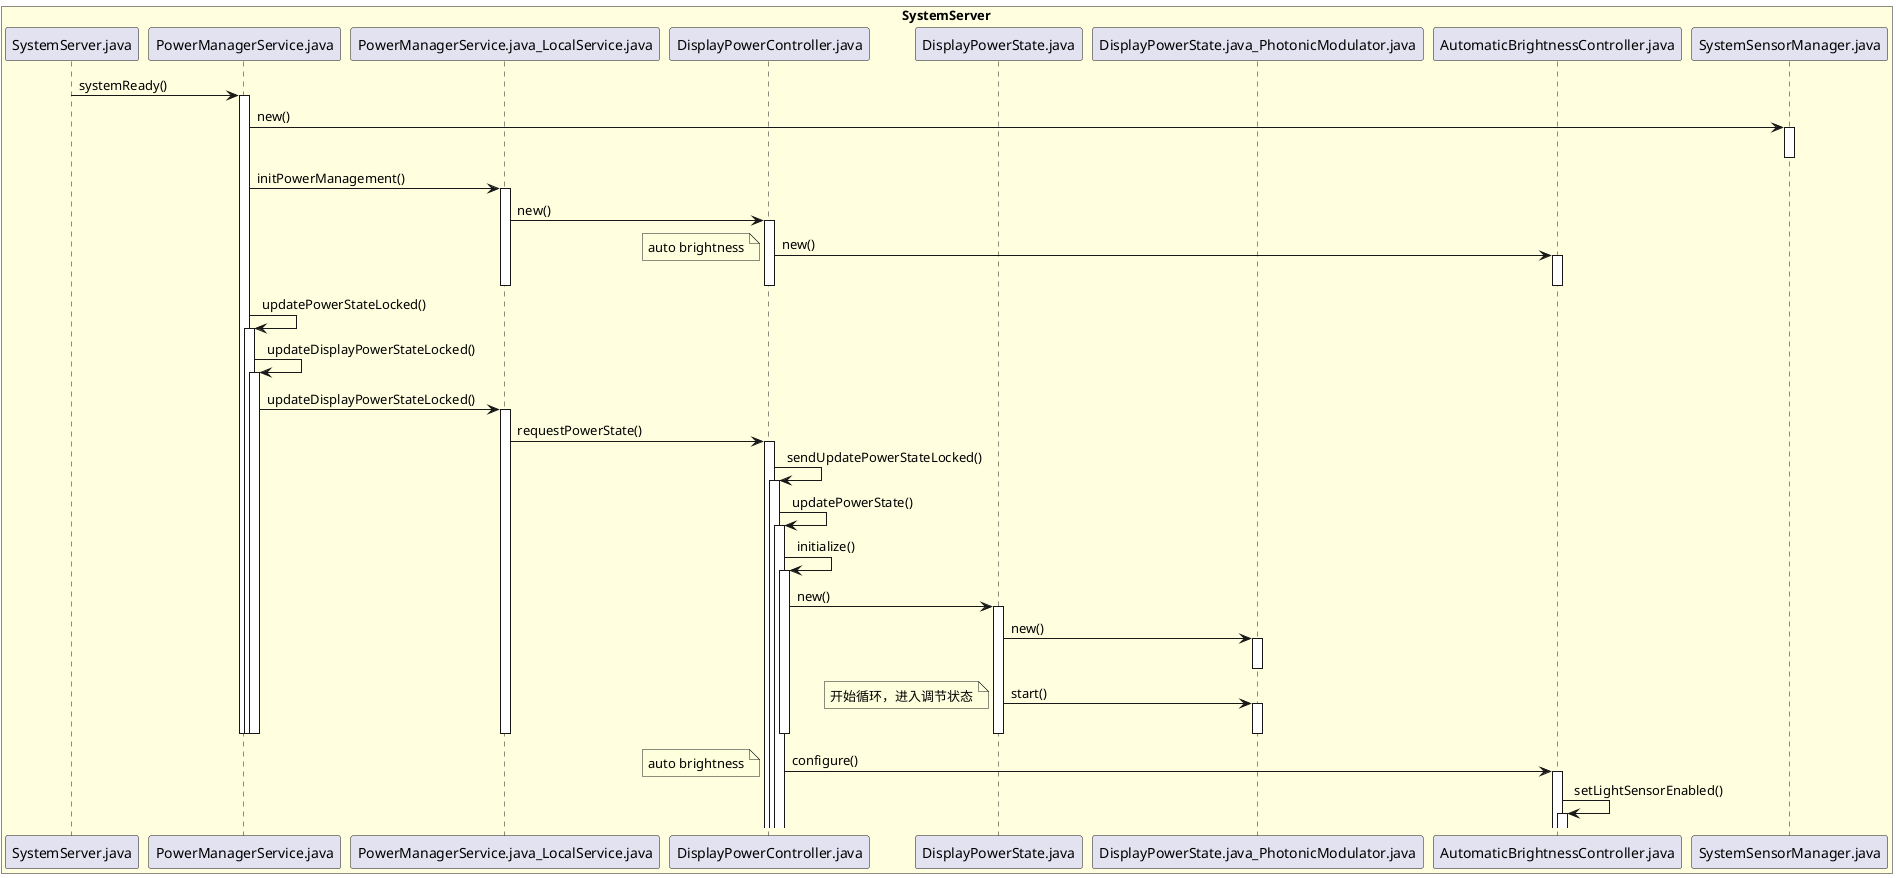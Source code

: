 @startuml
'https://plantuml.com/sequence-diagram


box "SystemServer" #LightYellow
participant SystemServer.java
participant PowerManagerService.java
participant PowerManagerService.java_LocalService.java
participant DisplayPowerController.java
participant DisplayPowerState.java
participant DisplayPowerState.java_PhotonicModulator.java
participant AutomaticBrightnessController.java
participant SystemSensorManager.java
end box

SystemServer.java -> PowerManagerService.java: systemReady()
activate PowerManagerService.java

PowerManagerService.java -> SystemSensorManager.java: new()
activate SystemSensorManager.java
deactivate SystemSensorManager.java

PowerManagerService.java -> PowerManagerService.java_LocalService.java: initPowerManagement()
activate PowerManagerService.java_LocalService.java

PowerManagerService.java_LocalService.java -> DisplayPowerController.java: new()
activate DisplayPowerController.java
DisplayPowerController.java -> AutomaticBrightnessController.java: new()
activate AutomaticBrightnessController.java
deactivate AutomaticBrightnessController.java
note left: auto brightness
deactivate DisplayPowerController.java
deactivate PowerManagerService.java_LocalService.java

PowerManagerService.java -> PowerManagerService.java: updatePowerStateLocked()
activate PowerManagerService.java

PowerManagerService.java -> PowerManagerService.java: updateDisplayPowerStateLocked()
activate PowerManagerService.java

PowerManagerService.java -> PowerManagerService.java_LocalService.java: updateDisplayPowerStateLocked()
activate PowerManagerService.java_LocalService.java

PowerManagerService.java_LocalService.java -> DisplayPowerController.java: requestPowerState()
activate DisplayPowerController.java

DisplayPowerController.java -> DisplayPowerController.java: sendUpdatePowerStateLocked()
activate DisplayPowerController.java

DisplayPowerController.java -> DisplayPowerController.java: updatePowerState()
activate DisplayPowerController.java

DisplayPowerController.java -> DisplayPowerController.java: initialize()
activate DisplayPowerController.java

DisplayPowerController.java -> DisplayPowerState.java: new()
activate DisplayPowerState.java

DisplayPowerState.java -> DisplayPowerState.java_PhotonicModulator.java: new()
activate DisplayPowerState.java_PhotonicModulator.java
deactivate DisplayPowerState.java_PhotonicModulator.java

DisplayPowerState.java -> DisplayPowerState.java_PhotonicModulator.java: start()
activate DisplayPowerState.java_PhotonicModulator.java
note left:开始循环，进入调节状态
deactivate DisplayPowerState.java_PhotonicModulator.java
deactivate DisplayPowerState.java
deactivate PowerManagerService.java_LocalService.java
deactivate DisplayPowerController.java
deactivate PowerManagerService.java
deactivate PowerManagerService.java
deactivate PowerManagerService.java
deactivate SystemServer.java
deactivate SystemServer.java
deactivate SystemServer.java
deactivate SystemServer.java

DisplayPowerController.java -> AutomaticBrightnessController.java: configure()
activate AutomaticBrightnessController.java
note left: auto brightness
AutomaticBrightnessController.java -> AutomaticBrightnessController.java: setLightSensorEnabled()
activate AutomaticBrightnessController.java


@enduml